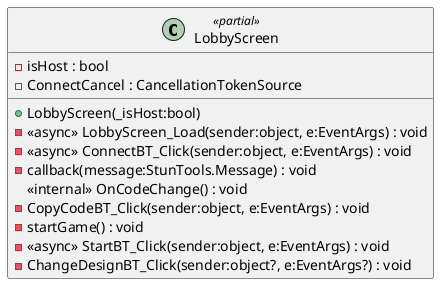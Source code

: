@startuml
class LobbyScreen <<partial>> {
    - isHost : bool
    - ConnectCancel : CancellationTokenSource
    + LobbyScreen(_isHost:bool)
    - <<async>> LobbyScreen_Load(sender:object, e:EventArgs) : void
    - <<async>> ConnectBT_Click(sender:object, e:EventArgs) : void
    - callback(message:StunTools.Message) : void
    <<internal>> OnCodeChange() : void
    - CopyCodeBT_Click(sender:object, e:EventArgs) : void
    - startGame() : void
    - <<async>> StartBT_Click(sender:object, e:EventArgs) : void
    - ChangeDesignBT_Click(sender:object?, e:EventArgs?) : void
}
@enduml
